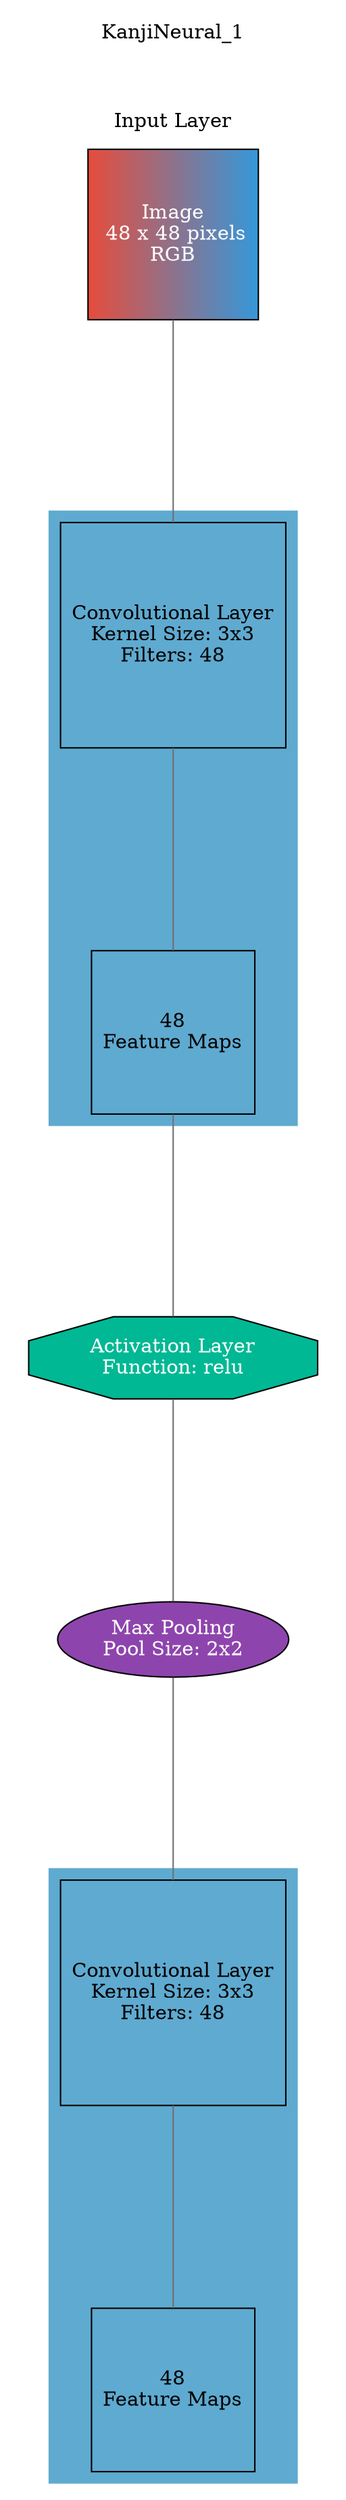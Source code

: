 digraph g {
	graph [nodesep=1 ranksep=2 splines=false]
	edge [arrowhead=none color="#707070"]
	subgraph cluster_input {
		node [fillcolor="#e74c3c:#3498db" fontcolor=white shape=square style=filled]
		color=white label="KanjiNeural_1



Input Layer"
		1 [label="Image
 48 x 48 pixels
RGB" fontcolor=white]
	}
	conv_2 -> 2
	1 -> conv_2
	subgraph cluster_1 {
		color="#5faad0" style=filled
		conv_2 [label="Convolutional Layer
Kernel Size: 3x3
Filters: 48" shape=square]
		2 [label="48
Feature Maps" shape=square]
	}
	2 -> 3
	subgraph cluster_2 {
		color=white
		3 [label="Activation Layer
Function: relu" fillcolor="#00b894" fontcolor=white shape=octagon style=filled]
	}
	3 -> 4
	subgraph cluster_3 {
		color=white
		4 [label="Max Pooling
Pool Size: 2x2" fillcolor="#8e44ad" fontcolor=white style=filled]
	}
	conv_5 -> 5
	4 -> conv_5
	subgraph cluster_4 {
		color="#5faad0" style=filled
		conv_5 [label="Convolutional Layer
Kernel Size: 3x3
Filters: 48" shape=square]
		5 [label="48
Feature Maps" shape=square]
	}
	subgraph cluster_output {
	}
	arrowShape=none
}
